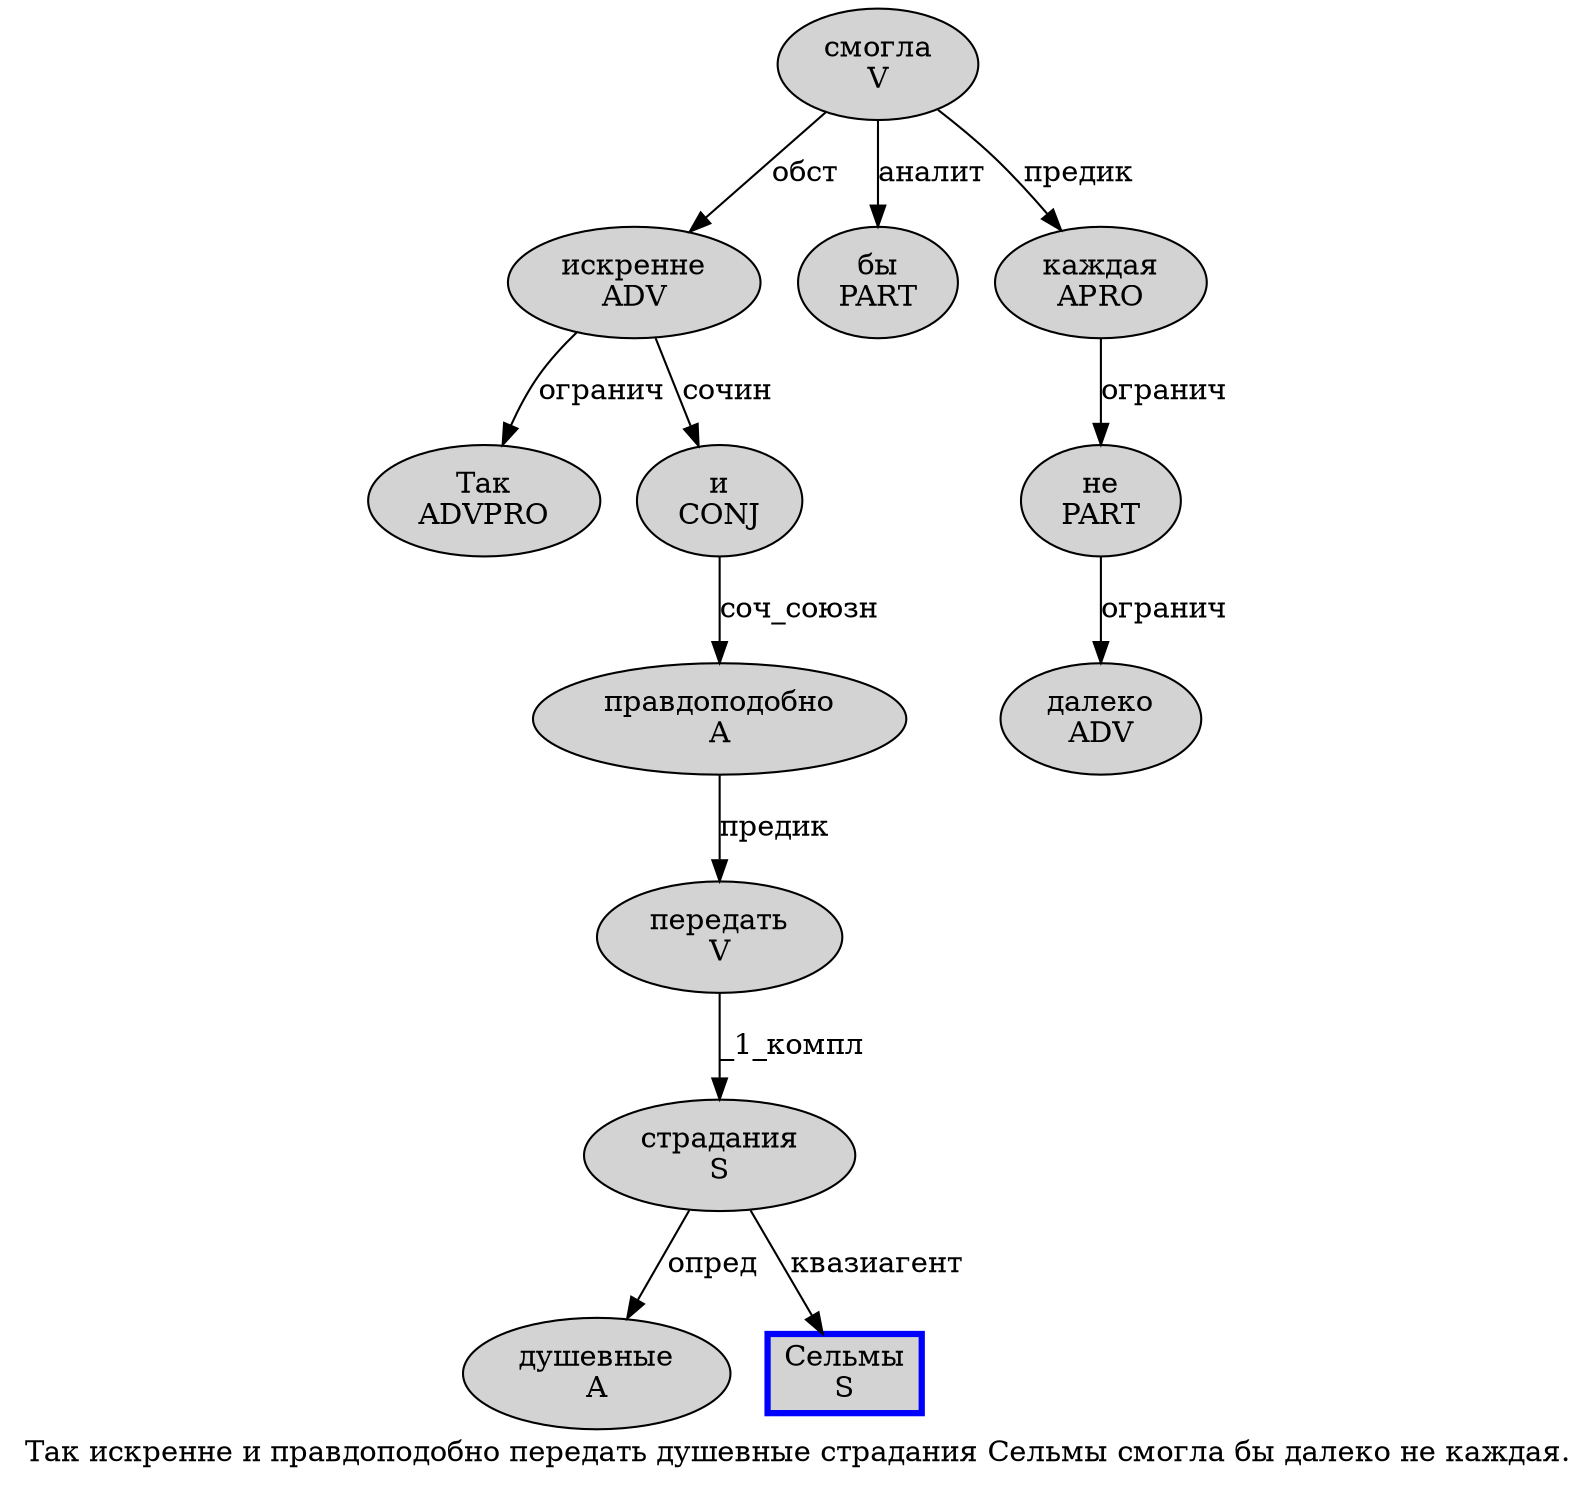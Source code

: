 digraph SENTENCE_848 {
	graph [label="Так искренне и правдоподобно передать душевные страдания Сельмы смогла бы далеко не каждая."]
	node [style=filled]
		0 [label="Так
ADVPRO" color="" fillcolor=lightgray penwidth=1 shape=ellipse]
		1 [label="искренне
ADV" color="" fillcolor=lightgray penwidth=1 shape=ellipse]
		2 [label="и
CONJ" color="" fillcolor=lightgray penwidth=1 shape=ellipse]
		3 [label="правдоподобно
A" color="" fillcolor=lightgray penwidth=1 shape=ellipse]
		4 [label="передать
V" color="" fillcolor=lightgray penwidth=1 shape=ellipse]
		5 [label="душевные
A" color="" fillcolor=lightgray penwidth=1 shape=ellipse]
		6 [label="страдания
S" color="" fillcolor=lightgray penwidth=1 shape=ellipse]
		7 [label="Сельмы
S" color=blue fillcolor=lightgray penwidth=3 shape=box]
		8 [label="смогла
V" color="" fillcolor=lightgray penwidth=1 shape=ellipse]
		9 [label="бы
PART" color="" fillcolor=lightgray penwidth=1 shape=ellipse]
		10 [label="далеко
ADV" color="" fillcolor=lightgray penwidth=1 shape=ellipse]
		11 [label="не
PART" color="" fillcolor=lightgray penwidth=1 shape=ellipse]
		12 [label="каждая
APRO" color="" fillcolor=lightgray penwidth=1 shape=ellipse]
			3 -> 4 [label="предик"]
			2 -> 3 [label="соч_союзн"]
			8 -> 1 [label="обст"]
			8 -> 9 [label="аналит"]
			8 -> 12 [label="предик"]
			1 -> 0 [label="огранич"]
			1 -> 2 [label="сочин"]
			11 -> 10 [label="огранич"]
			4 -> 6 [label="_1_компл"]
			12 -> 11 [label="огранич"]
			6 -> 5 [label="опред"]
			6 -> 7 [label="квазиагент"]
}